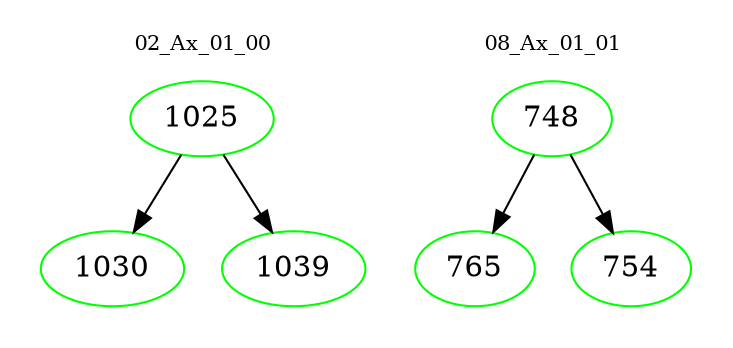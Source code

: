 digraph{
subgraph cluster_0 {
color = white
label = "02_Ax_01_00";
fontsize=10;
T0_1025 [label="1025", color="green"]
T0_1025 -> T0_1030 [color="black"]
T0_1030 [label="1030", color="green"]
T0_1025 -> T0_1039 [color="black"]
T0_1039 [label="1039", color="green"]
}
subgraph cluster_1 {
color = white
label = "08_Ax_01_01";
fontsize=10;
T1_748 [label="748", color="green"]
T1_748 -> T1_765 [color="black"]
T1_765 [label="765", color="green"]
T1_748 -> T1_754 [color="black"]
T1_754 [label="754", color="green"]
}
}
